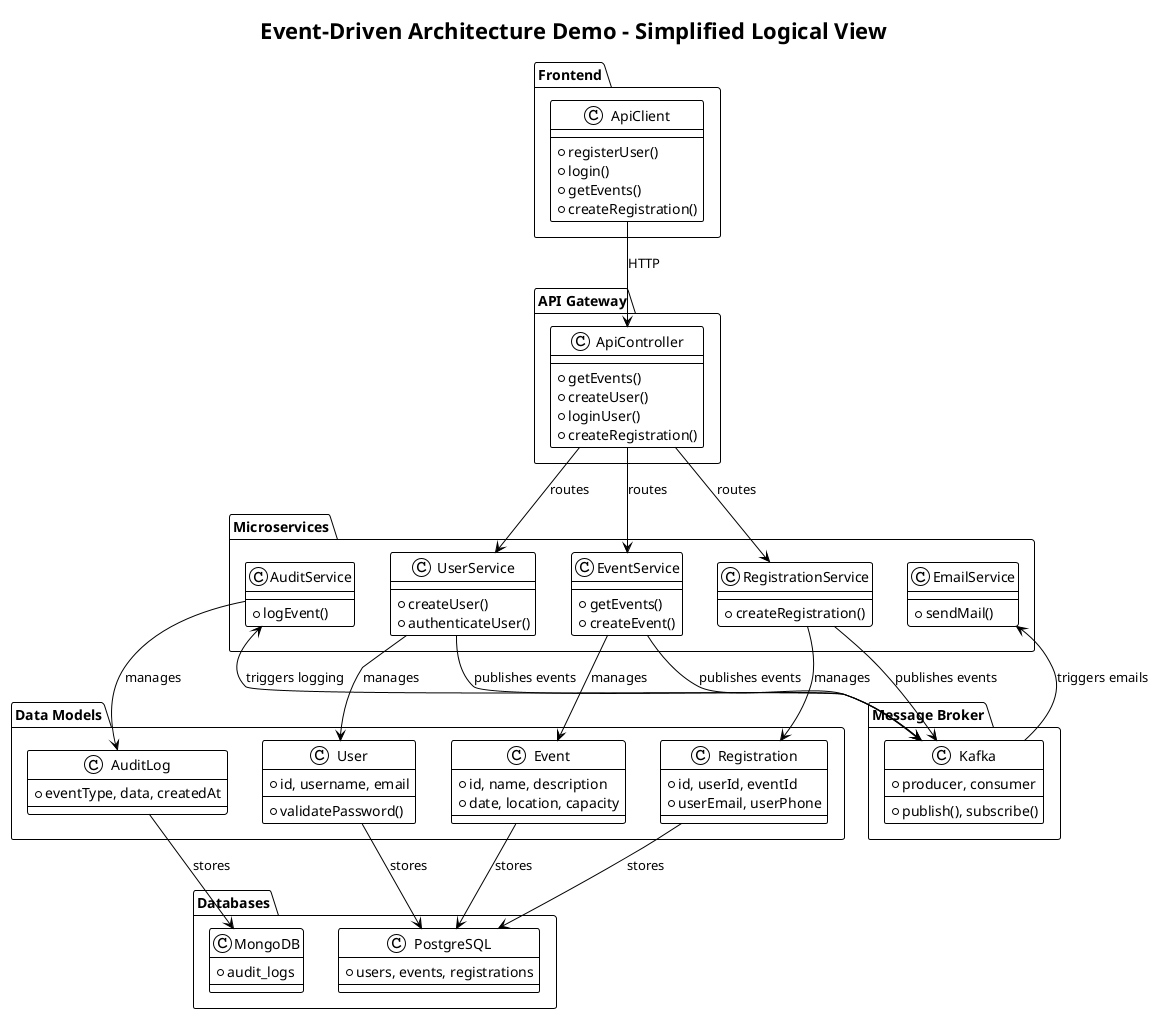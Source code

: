 @startuml EDA-Demo Logical View - Simplified
!theme plain
title Event-Driven Architecture Demo - Simplified Logical View

' Core Components
package "Frontend" {
  class ApiClient {
    +registerUser()
    +login()
    +getEvents()
    +createRegistration()
  }
}

package "API Gateway" {
  class ApiController {
    +getEvents()
    +createUser()
    +loginUser()
    +createRegistration()
  }
}

package "Microservices" {
  class UserService {
    +createUser()
    +authenticateUser()
  }
  
  class EventService {
    +getEvents()
    +createEvent()
  }
  
  class RegistrationService {
    +createRegistration()
  }
  
  class EmailService {
    +sendMail()
  }
  
  class AuditService {
    +logEvent()
  }
}

package "Data Models" {
  class User {
    +id, username, email
    +validatePassword()
  }
  
  class Event {
    +id, name, description
    +date, location, capacity
  }
  
  class Registration {
    +id, userId, eventId
    +userEmail, userPhone
  }
  
  class AuditLog {
    +eventType, data, createdAt
  }
}

package "Message Broker" {
  class Kafka {
    +producer, consumer
    +publish(), subscribe()
  }
}

package "Databases" {
  class PostgreSQL {
    +users, events, registrations
  }
  
  class MongoDB {
    +audit_logs
  }
}

' Main Flow
ApiClient --> ApiController : HTTP
ApiController --> UserService : routes
ApiController --> EventService : routes
ApiController --> RegistrationService : routes

' Data Storage
UserService --> User : manages
EventService --> Event : manages
RegistrationService --> Registration : manages
AuditService --> AuditLog : manages

User --> PostgreSQL : stores
Event --> PostgreSQL : stores
Registration --> PostgreSQL : stores
AuditLog --> MongoDB : stores

' Event Flow
UserService --> Kafka : publishes events
EventService --> Kafka : publishes events
RegistrationService --> Kafka : publishes events

Kafka --> EmailService : triggers emails
Kafka --> AuditService : triggers logging

@enduml
